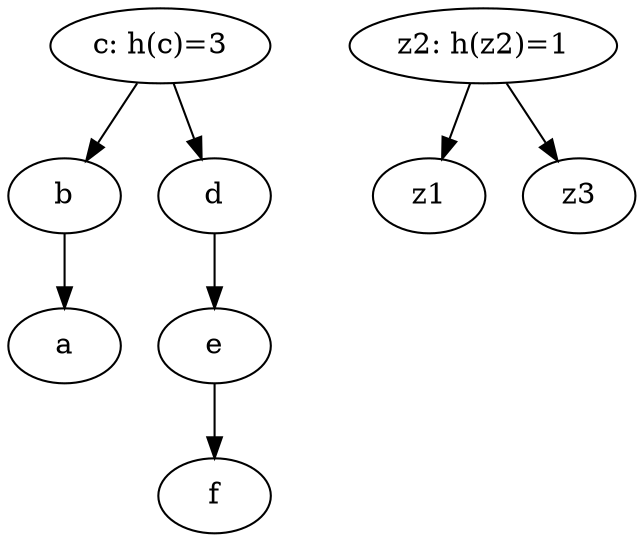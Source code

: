 digraph esempio3 {
b->a;
c->b;
c [label="c: h(c)=3"];
c->d;
d->e;
e->f;
z2->z1;
z2 [label="z2: h(z2)=1"];
z2->z3;
}
